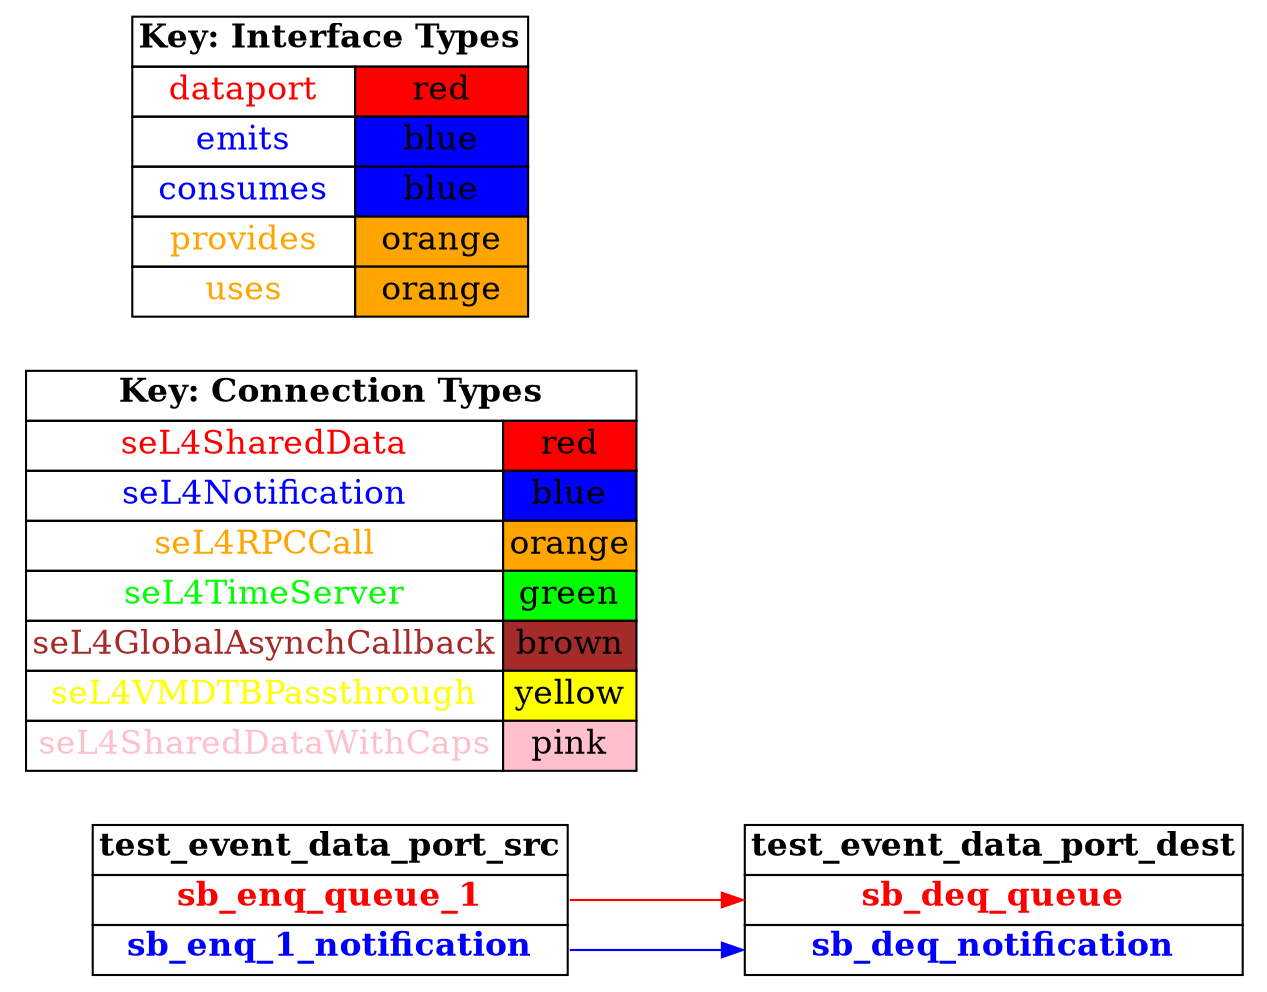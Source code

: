 digraph g {
graph [
  overlap = false,
  rankdir = "LR"
];
node [
  fontsize = "16",
  shape = "ellipse"
];
edge [
];

test_event_data_port_src [
  label=<
    <TABLE BORDER="0" CELLBORDER="1" CELLSPACING="0">
      <TR><TD><B>test_event_data_port_src</B></TD></TR>
      <TR><TD PORT="sb_enq_queue_1"><FONT COLOR="red"><B>sb_enq_queue_1</B></FONT></TD></TR>
      <TR><TD PORT="sb_enq_1_notification"><FONT COLOR="blue"><B>sb_enq_1_notification</B></FONT></TD></TR>"
    </TABLE>
  >
  shape=plaintext
];

test_event_data_port_dest [
  label=<
    <TABLE BORDER="0" CELLBORDER="1" CELLSPACING="0">
      <TR><TD><B>test_event_data_port_dest</B></TD></TR>
      <TR><TD PORT="sb_deq_queue"><FONT COLOR="red"><B>sb_deq_queue</B></FONT></TD></TR>
      <TR><TD PORT="sb_deq_notification"><FONT COLOR="blue"><B>sb_deq_notification</B></FONT></TD></TR>"
    </TABLE>
  >
  shape=plaintext
];

connectiontypekey [
  label=<
   <TABLE BORDER="0" CELLBORDER="1" CELLSPACING="0">
     <TR><TD COLSPAN="2"><B>Key: Connection Types</B></TD></TR>
     <TR><TD><FONT COLOR="red">seL4SharedData</FONT></TD><TD BGCOLOR="red">red</TD></TR>
     <TR><TD><FONT COLOR="blue">seL4Notification</FONT></TD><TD BGCOLOR="blue">blue</TD></TR>
     <TR><TD><FONT COLOR="orange">seL4RPCCall</FONT></TD><TD BGCOLOR="orange">orange</TD></TR>
     <TR><TD><FONT COLOR="green">seL4TimeServer</FONT></TD><TD BGCOLOR="green">green</TD></TR>
     <TR><TD><FONT COLOR="brown">seL4GlobalAsynchCallback</FONT></TD><TD BGCOLOR="brown">brown</TD></TR>
     <TR><TD><FONT COLOR="yellow">seL4VMDTBPassthrough</FONT></TD><TD BGCOLOR="yellow">yellow</TD></TR>
     <TR><TD><FONT COLOR="pink">seL4SharedDataWithCaps</FONT></TD><TD BGCOLOR="pink">pink</TD></TR>
   </TABLE>
  >
  shape=plaintext
];

interfacetypekey [
  label=<
   <TABLE BORDER="0" CELLBORDER="1" CELLSPACING="0">
     <TR><TD COLSPAN="2"><B>Key: Interface Types</B></TD></TR>
     <TR><TD><FONT COLOR="red">dataport</FONT></TD><TD BGCOLOR="red">red</TD></TR>
     <TR><TD><FONT COLOR="blue">emits</FONT></TD><TD BGCOLOR="blue">blue</TD></TR>
     <TR><TD><FONT COLOR="blue">consumes</FONT></TD><TD BGCOLOR="blue">blue</TD></TR>
     <TR><TD><FONT COLOR="orange">provides</FONT></TD><TD BGCOLOR="orange">orange</TD></TR>
     <TR><TD><FONT COLOR="orange">uses</FONT></TD><TD BGCOLOR="orange">orange</TD></TR>
   </TABLE>
  >
  shape=plaintext
];

"test_event_data_port_src":sb_enq_1_notification -> "test_event_data_port_dest":sb_deq_notification [
  color="blue"
  //label = "seL4Notification"
  id = conn1

];

"test_event_data_port_src":sb_enq_queue_1 -> "test_event_data_port_dest":sb_deq_queue [
  color="red"
  //label = "seL4SharedData"
  id = conn2

];

}